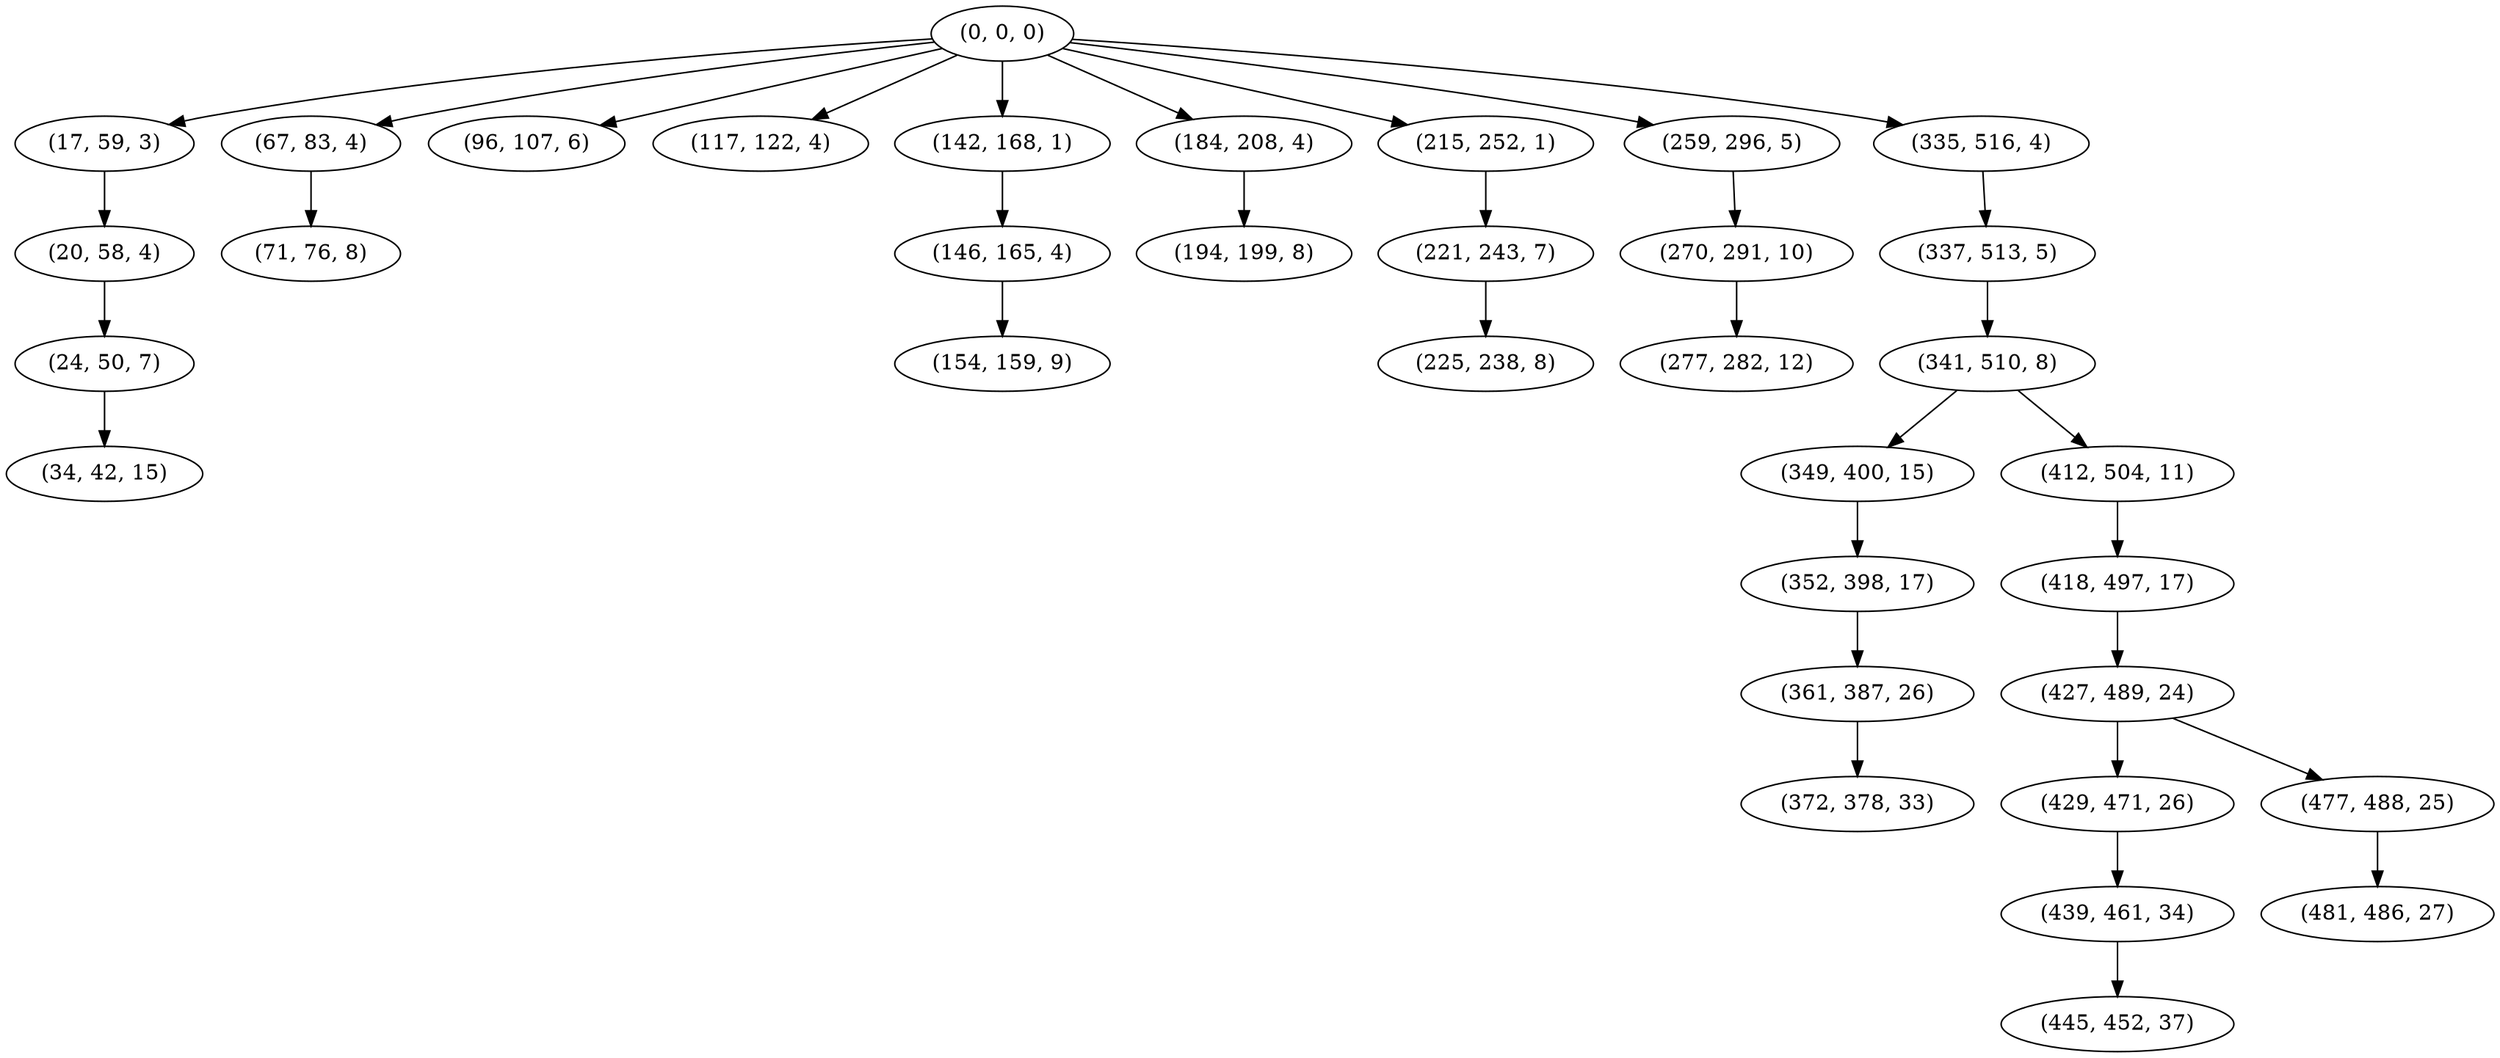 digraph tree {
    "(0, 0, 0)";
    "(17, 59, 3)";
    "(20, 58, 4)";
    "(24, 50, 7)";
    "(34, 42, 15)";
    "(67, 83, 4)";
    "(71, 76, 8)";
    "(96, 107, 6)";
    "(117, 122, 4)";
    "(142, 168, 1)";
    "(146, 165, 4)";
    "(154, 159, 9)";
    "(184, 208, 4)";
    "(194, 199, 8)";
    "(215, 252, 1)";
    "(221, 243, 7)";
    "(225, 238, 8)";
    "(259, 296, 5)";
    "(270, 291, 10)";
    "(277, 282, 12)";
    "(335, 516, 4)";
    "(337, 513, 5)";
    "(341, 510, 8)";
    "(349, 400, 15)";
    "(352, 398, 17)";
    "(361, 387, 26)";
    "(372, 378, 33)";
    "(412, 504, 11)";
    "(418, 497, 17)";
    "(427, 489, 24)";
    "(429, 471, 26)";
    "(439, 461, 34)";
    "(445, 452, 37)";
    "(477, 488, 25)";
    "(481, 486, 27)";
    "(0, 0, 0)" -> "(17, 59, 3)";
    "(0, 0, 0)" -> "(67, 83, 4)";
    "(0, 0, 0)" -> "(96, 107, 6)";
    "(0, 0, 0)" -> "(117, 122, 4)";
    "(0, 0, 0)" -> "(142, 168, 1)";
    "(0, 0, 0)" -> "(184, 208, 4)";
    "(0, 0, 0)" -> "(215, 252, 1)";
    "(0, 0, 0)" -> "(259, 296, 5)";
    "(0, 0, 0)" -> "(335, 516, 4)";
    "(17, 59, 3)" -> "(20, 58, 4)";
    "(20, 58, 4)" -> "(24, 50, 7)";
    "(24, 50, 7)" -> "(34, 42, 15)";
    "(67, 83, 4)" -> "(71, 76, 8)";
    "(142, 168, 1)" -> "(146, 165, 4)";
    "(146, 165, 4)" -> "(154, 159, 9)";
    "(184, 208, 4)" -> "(194, 199, 8)";
    "(215, 252, 1)" -> "(221, 243, 7)";
    "(221, 243, 7)" -> "(225, 238, 8)";
    "(259, 296, 5)" -> "(270, 291, 10)";
    "(270, 291, 10)" -> "(277, 282, 12)";
    "(335, 516, 4)" -> "(337, 513, 5)";
    "(337, 513, 5)" -> "(341, 510, 8)";
    "(341, 510, 8)" -> "(349, 400, 15)";
    "(341, 510, 8)" -> "(412, 504, 11)";
    "(349, 400, 15)" -> "(352, 398, 17)";
    "(352, 398, 17)" -> "(361, 387, 26)";
    "(361, 387, 26)" -> "(372, 378, 33)";
    "(412, 504, 11)" -> "(418, 497, 17)";
    "(418, 497, 17)" -> "(427, 489, 24)";
    "(427, 489, 24)" -> "(429, 471, 26)";
    "(427, 489, 24)" -> "(477, 488, 25)";
    "(429, 471, 26)" -> "(439, 461, 34)";
    "(439, 461, 34)" -> "(445, 452, 37)";
    "(477, 488, 25)" -> "(481, 486, 27)";
}
